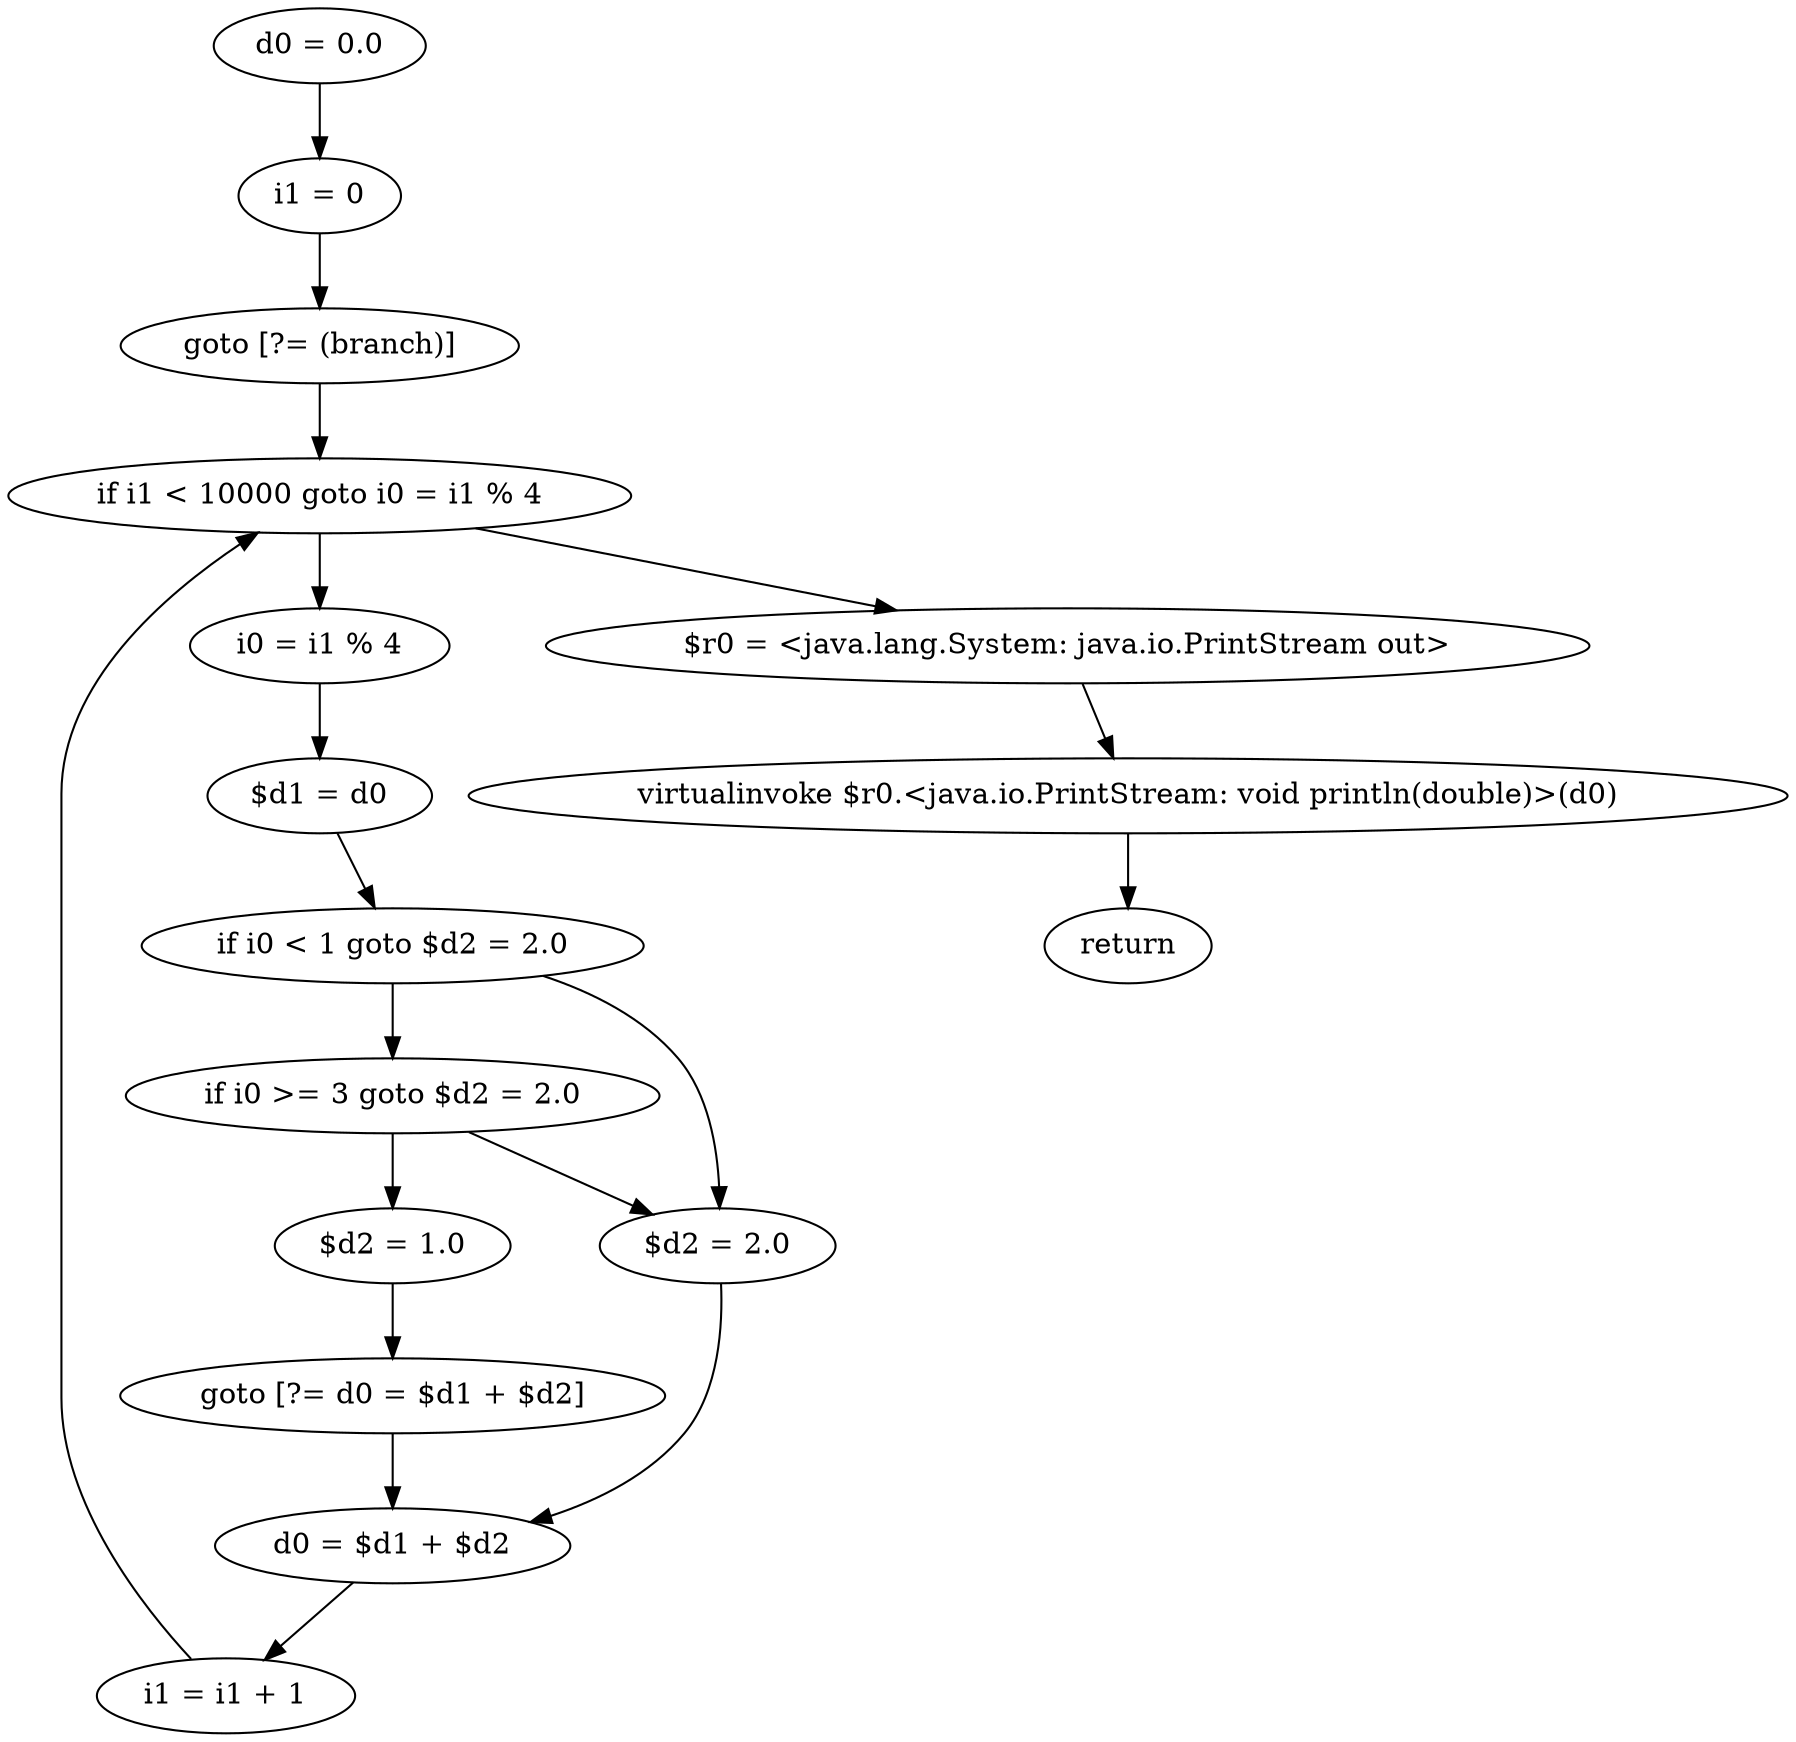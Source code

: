 digraph "unitGraph" {
    "d0 = 0.0"
    "i1 = 0"
    "goto [?= (branch)]"
    "i0 = i1 % 4"
    "$d1 = d0"
    "if i0 < 1 goto $d2 = 2.0"
    "if i0 >= 3 goto $d2 = 2.0"
    "$d2 = 1.0"
    "goto [?= d0 = $d1 + $d2]"
    "$d2 = 2.0"
    "d0 = $d1 + $d2"
    "i1 = i1 + 1"
    "if i1 < 10000 goto i0 = i1 % 4"
    "$r0 = <java.lang.System: java.io.PrintStream out>"
    "virtualinvoke $r0.<java.io.PrintStream: void println(double)>(d0)"
    "return"
    "d0 = 0.0"->"i1 = 0";
    "i1 = 0"->"goto [?= (branch)]";
    "goto [?= (branch)]"->"if i1 < 10000 goto i0 = i1 % 4";
    "i0 = i1 % 4"->"$d1 = d0";
    "$d1 = d0"->"if i0 < 1 goto $d2 = 2.0";
    "if i0 < 1 goto $d2 = 2.0"->"if i0 >= 3 goto $d2 = 2.0";
    "if i0 < 1 goto $d2 = 2.0"->"$d2 = 2.0";
    "if i0 >= 3 goto $d2 = 2.0"->"$d2 = 1.0";
    "if i0 >= 3 goto $d2 = 2.0"->"$d2 = 2.0";
    "$d2 = 1.0"->"goto [?= d0 = $d1 + $d2]";
    "goto [?= d0 = $d1 + $d2]"->"d0 = $d1 + $d2";
    "$d2 = 2.0"->"d0 = $d1 + $d2";
    "d0 = $d1 + $d2"->"i1 = i1 + 1";
    "i1 = i1 + 1"->"if i1 < 10000 goto i0 = i1 % 4";
    "if i1 < 10000 goto i0 = i1 % 4"->"$r0 = <java.lang.System: java.io.PrintStream out>";
    "if i1 < 10000 goto i0 = i1 % 4"->"i0 = i1 % 4";
    "$r0 = <java.lang.System: java.io.PrintStream out>"->"virtualinvoke $r0.<java.io.PrintStream: void println(double)>(d0)";
    "virtualinvoke $r0.<java.io.PrintStream: void println(double)>(d0)"->"return";
}
